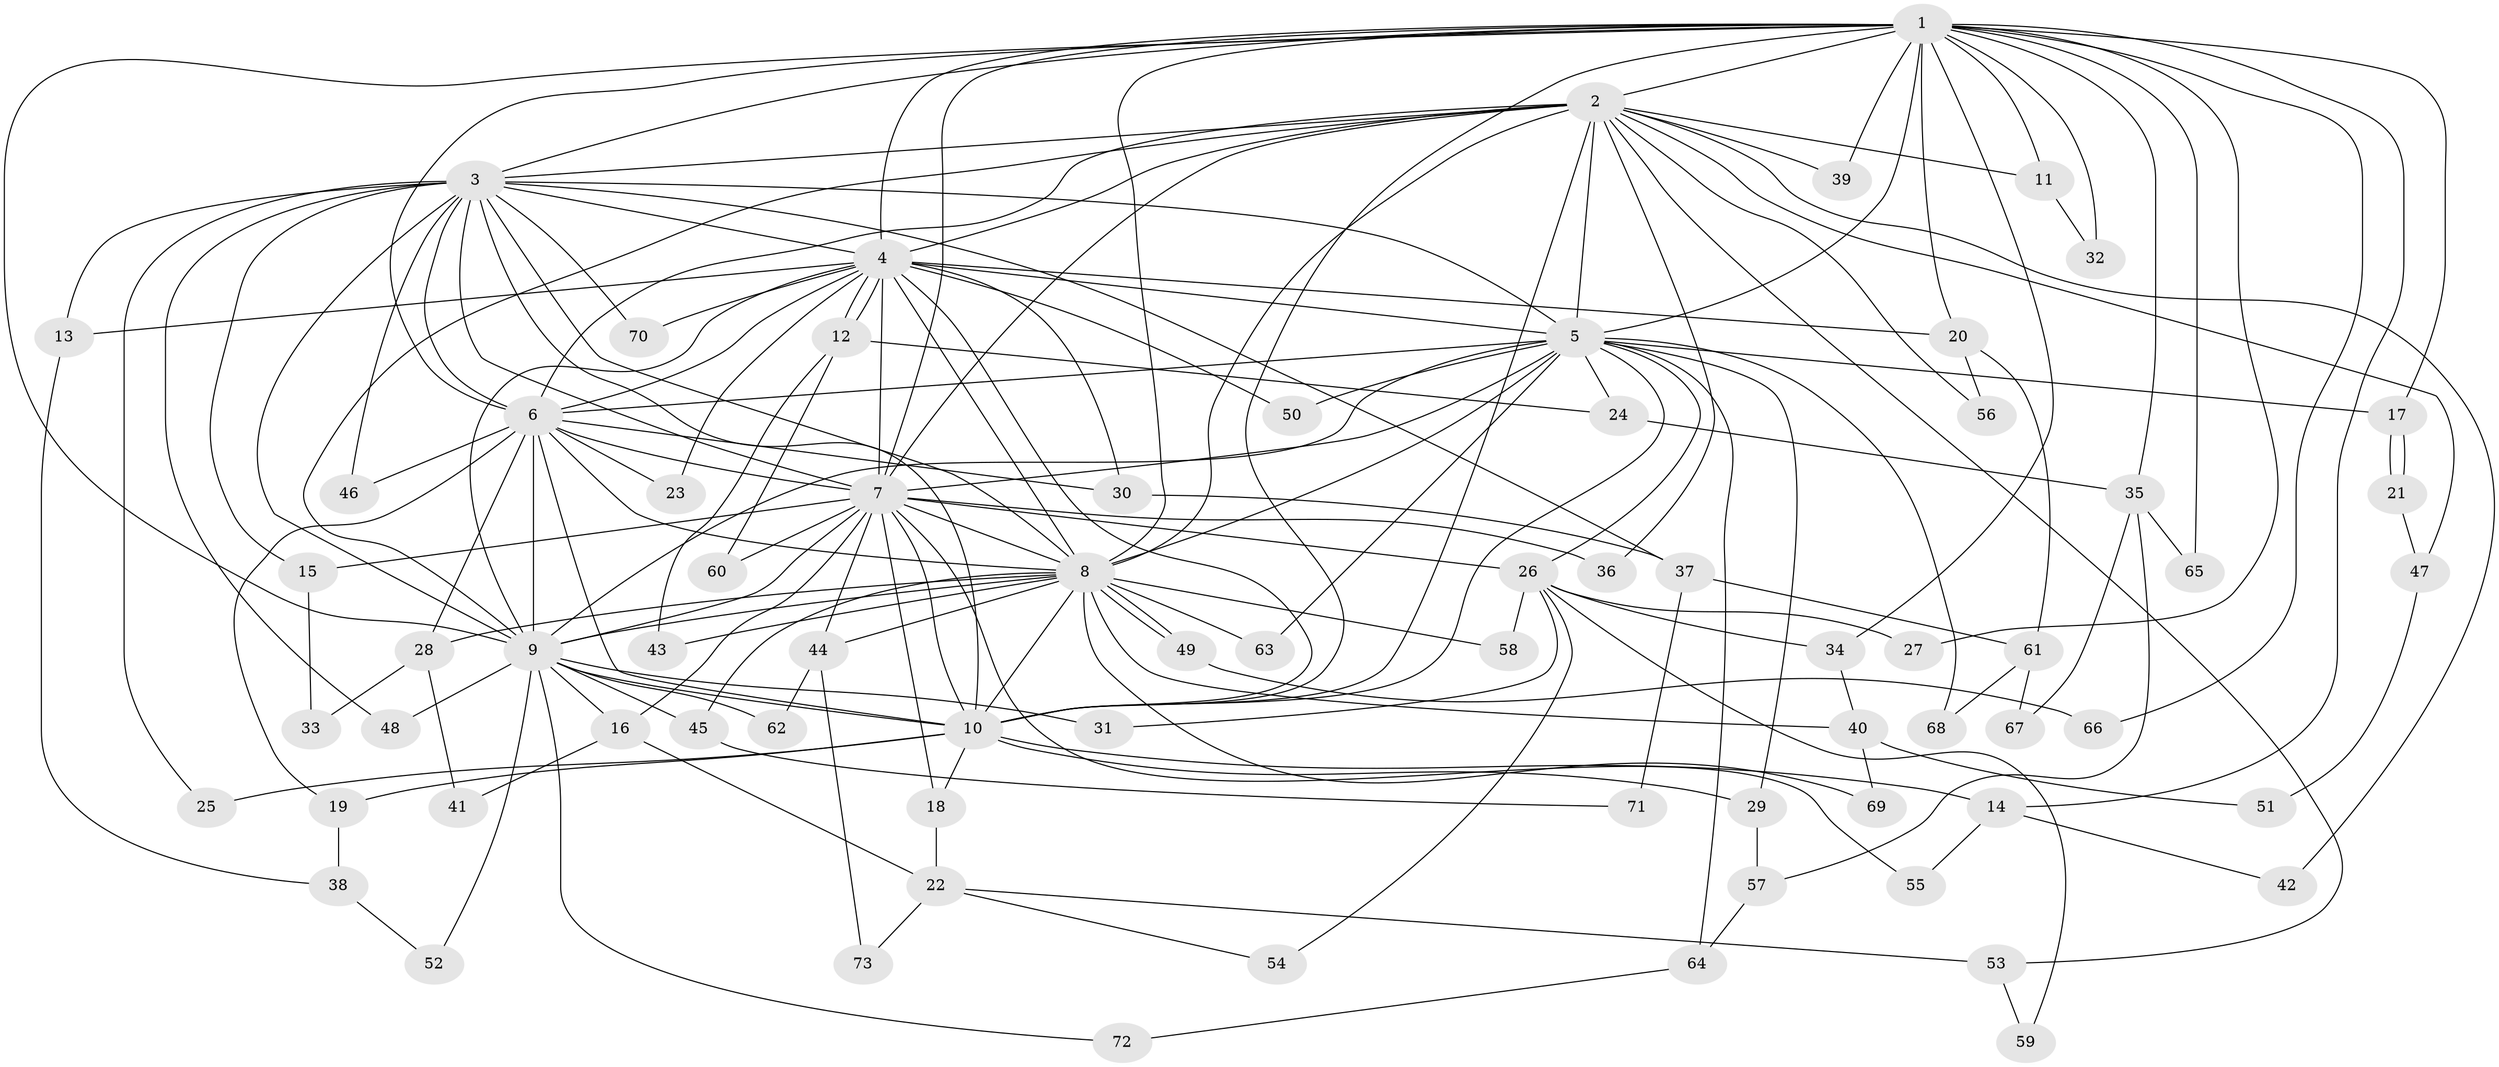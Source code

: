 // Generated by graph-tools (version 1.1) at 2025/35/03/09/25 02:35:07]
// undirected, 73 vertices, 171 edges
graph export_dot {
graph [start="1"]
  node [color=gray90,style=filled];
  1;
  2;
  3;
  4;
  5;
  6;
  7;
  8;
  9;
  10;
  11;
  12;
  13;
  14;
  15;
  16;
  17;
  18;
  19;
  20;
  21;
  22;
  23;
  24;
  25;
  26;
  27;
  28;
  29;
  30;
  31;
  32;
  33;
  34;
  35;
  36;
  37;
  38;
  39;
  40;
  41;
  42;
  43;
  44;
  45;
  46;
  47;
  48;
  49;
  50;
  51;
  52;
  53;
  54;
  55;
  56;
  57;
  58;
  59;
  60;
  61;
  62;
  63;
  64;
  65;
  66;
  67;
  68;
  69;
  70;
  71;
  72;
  73;
  1 -- 2;
  1 -- 3;
  1 -- 4;
  1 -- 5;
  1 -- 6;
  1 -- 7;
  1 -- 8;
  1 -- 9;
  1 -- 10;
  1 -- 11;
  1 -- 14;
  1 -- 17;
  1 -- 20;
  1 -- 27;
  1 -- 32;
  1 -- 34;
  1 -- 35;
  1 -- 39;
  1 -- 65;
  1 -- 66;
  2 -- 3;
  2 -- 4;
  2 -- 5;
  2 -- 6;
  2 -- 7;
  2 -- 8;
  2 -- 9;
  2 -- 10;
  2 -- 11;
  2 -- 36;
  2 -- 39;
  2 -- 42;
  2 -- 47;
  2 -- 53;
  2 -- 56;
  3 -- 4;
  3 -- 5;
  3 -- 6;
  3 -- 7;
  3 -- 8;
  3 -- 9;
  3 -- 10;
  3 -- 13;
  3 -- 15;
  3 -- 25;
  3 -- 37;
  3 -- 46;
  3 -- 48;
  3 -- 70;
  4 -- 5;
  4 -- 6;
  4 -- 7;
  4 -- 8;
  4 -- 9;
  4 -- 10;
  4 -- 12;
  4 -- 12;
  4 -- 13;
  4 -- 20;
  4 -- 23;
  4 -- 30;
  4 -- 50;
  4 -- 70;
  5 -- 6;
  5 -- 7;
  5 -- 8;
  5 -- 9;
  5 -- 10;
  5 -- 17;
  5 -- 24;
  5 -- 26;
  5 -- 29;
  5 -- 50;
  5 -- 63;
  5 -- 64;
  5 -- 68;
  6 -- 7;
  6 -- 8;
  6 -- 9;
  6 -- 10;
  6 -- 19;
  6 -- 23;
  6 -- 28;
  6 -- 30;
  6 -- 46;
  7 -- 8;
  7 -- 9;
  7 -- 10;
  7 -- 15;
  7 -- 16;
  7 -- 18;
  7 -- 26;
  7 -- 36;
  7 -- 44;
  7 -- 55;
  7 -- 60;
  8 -- 9;
  8 -- 10;
  8 -- 28;
  8 -- 40;
  8 -- 43;
  8 -- 44;
  8 -- 45;
  8 -- 49;
  8 -- 49;
  8 -- 58;
  8 -- 63;
  8 -- 69;
  9 -- 10;
  9 -- 16;
  9 -- 31;
  9 -- 45;
  9 -- 48;
  9 -- 52;
  9 -- 62;
  9 -- 72;
  10 -- 14;
  10 -- 18;
  10 -- 19;
  10 -- 25;
  10 -- 29;
  11 -- 32;
  12 -- 24;
  12 -- 43;
  12 -- 60;
  13 -- 38;
  14 -- 42;
  14 -- 55;
  15 -- 33;
  16 -- 22;
  16 -- 41;
  17 -- 21;
  17 -- 21;
  18 -- 22;
  19 -- 38;
  20 -- 56;
  20 -- 61;
  21 -- 47;
  22 -- 53;
  22 -- 54;
  22 -- 73;
  24 -- 35;
  26 -- 27;
  26 -- 31;
  26 -- 34;
  26 -- 54;
  26 -- 58;
  26 -- 59;
  28 -- 33;
  28 -- 41;
  29 -- 57;
  30 -- 37;
  34 -- 40;
  35 -- 57;
  35 -- 65;
  35 -- 67;
  37 -- 61;
  37 -- 71;
  38 -- 52;
  40 -- 51;
  40 -- 69;
  44 -- 62;
  44 -- 73;
  45 -- 71;
  47 -- 51;
  49 -- 66;
  53 -- 59;
  57 -- 64;
  61 -- 67;
  61 -- 68;
  64 -- 72;
}
